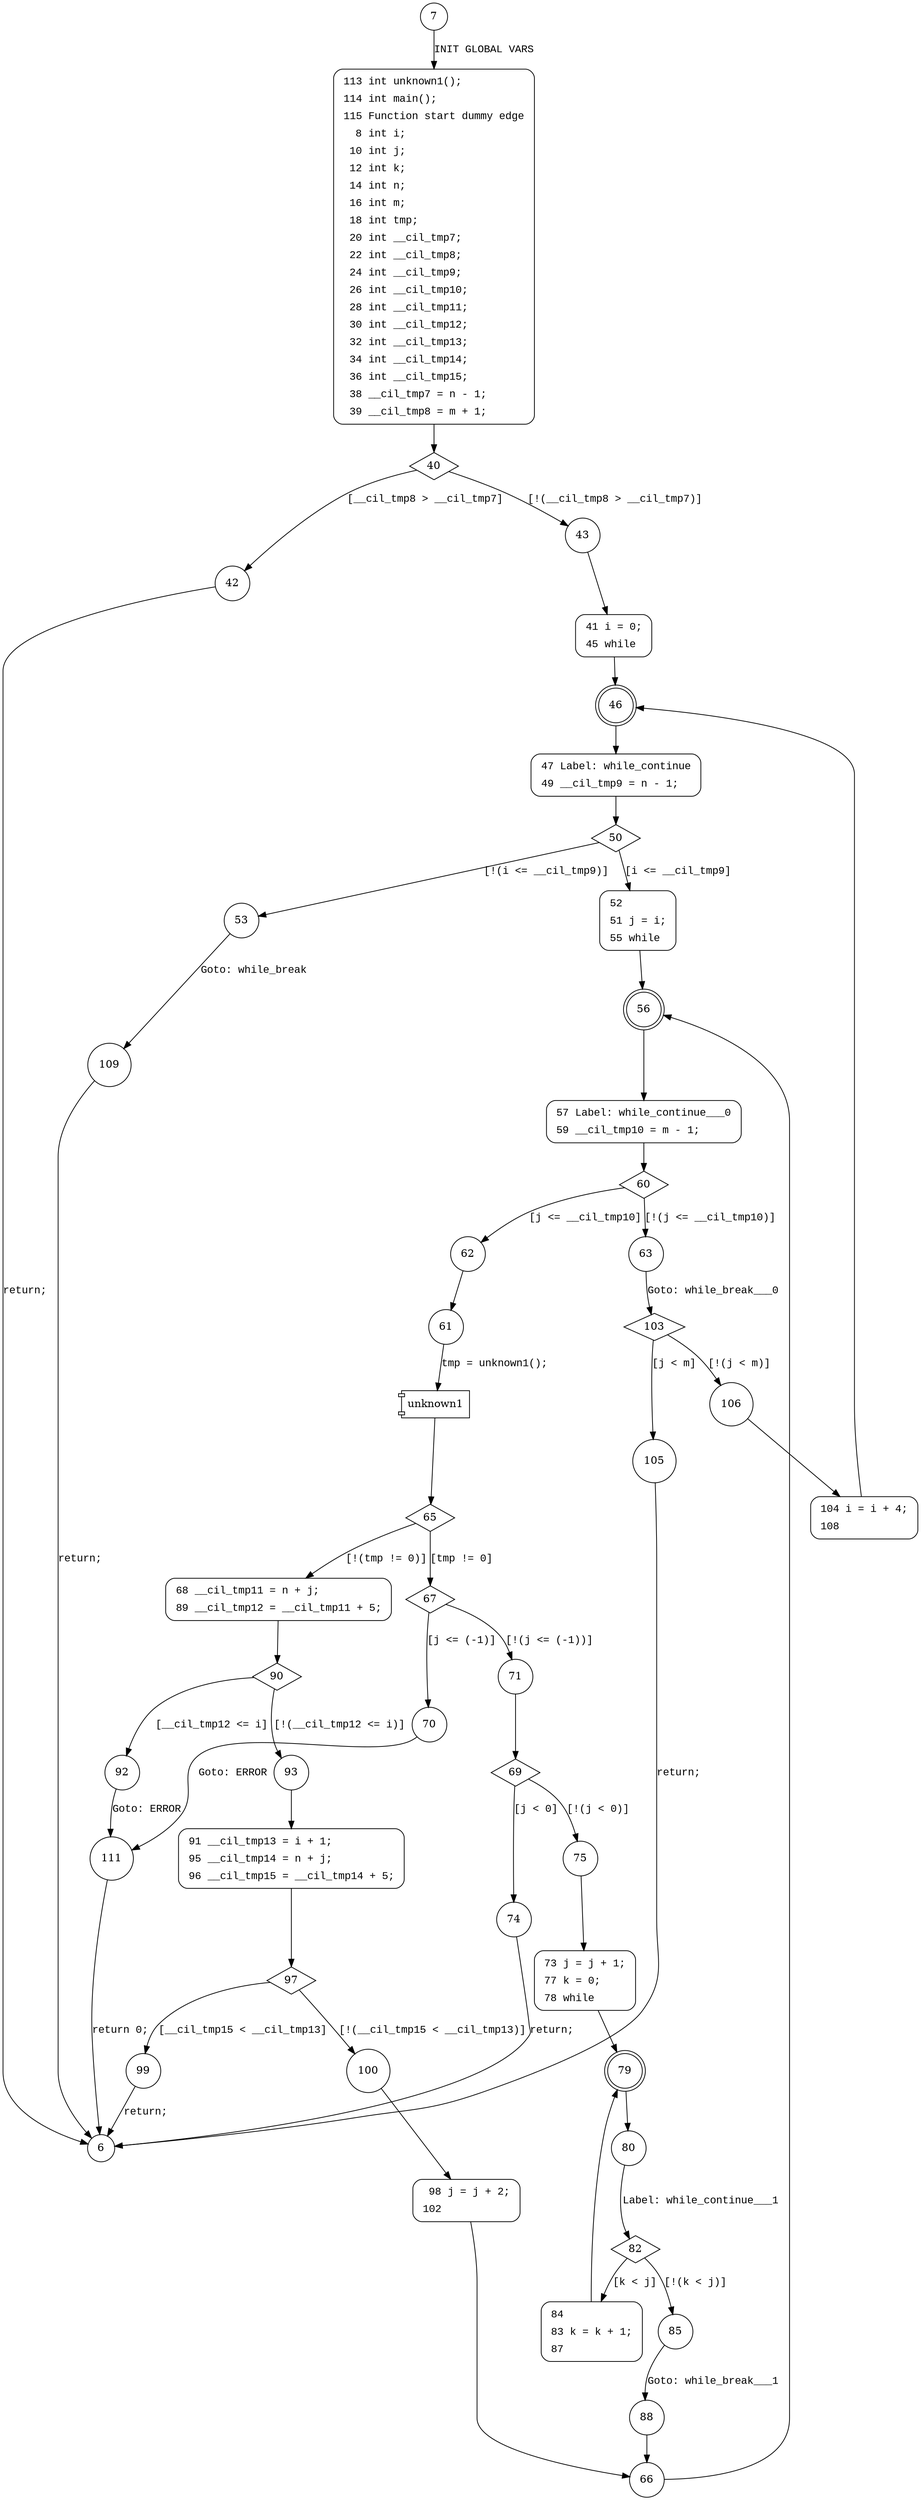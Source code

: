 digraph main {
7 [shape="circle"]
113 [shape="circle"]
40 [shape="diamond"]
43 [shape="circle"]
42 [shape="circle"]
41 [shape="circle"]
46 [shape="doublecircle"]
47 [shape="circle"]
50 [shape="diamond"]
53 [shape="circle"]
52 [shape="circle"]
56 [shape="doublecircle"]
57 [shape="circle"]
60 [shape="diamond"]
63 [shape="circle"]
62 [shape="circle"]
61 [shape="circle"]
65 [shape="diamond"]
68 [shape="circle"]
67 [shape="diamond"]
71 [shape="circle"]
70 [shape="circle"]
111 [shape="circle"]
6 [shape="circle"]
69 [shape="diamond"]
75 [shape="circle"]
74 [shape="circle"]
73 [shape="circle"]
79 [shape="doublecircle"]
80 [shape="circle"]
82 [shape="diamond"]
85 [shape="circle"]
84 [shape="circle"]
88 [shape="circle"]
66 [shape="circle"]
90 [shape="diamond"]
93 [shape="circle"]
92 [shape="circle"]
91 [shape="circle"]
97 [shape="diamond"]
100 [shape="circle"]
99 [shape="circle"]
98 [shape="circle"]
103 [shape="diamond"]
106 [shape="circle"]
105 [shape="circle"]
104 [shape="circle"]
109 [shape="circle"]
113 [style="filled,bold" penwidth="1" fillcolor="white" fontname="Courier New" shape="Mrecord" label=<<table border="0" cellborder="0" cellpadding="3" bgcolor="white"><tr><td align="right">113</td><td align="left">int unknown1();</td></tr><tr><td align="right">114</td><td align="left">int main();</td></tr><tr><td align="right">115</td><td align="left">Function start dummy edge</td></tr><tr><td align="right">8</td><td align="left">int i;</td></tr><tr><td align="right">10</td><td align="left">int j;</td></tr><tr><td align="right">12</td><td align="left">int k;</td></tr><tr><td align="right">14</td><td align="left">int n;</td></tr><tr><td align="right">16</td><td align="left">int m;</td></tr><tr><td align="right">18</td><td align="left">int tmp;</td></tr><tr><td align="right">20</td><td align="left">int __cil_tmp7;</td></tr><tr><td align="right">22</td><td align="left">int __cil_tmp8;</td></tr><tr><td align="right">24</td><td align="left">int __cil_tmp9;</td></tr><tr><td align="right">26</td><td align="left">int __cil_tmp10;</td></tr><tr><td align="right">28</td><td align="left">int __cil_tmp11;</td></tr><tr><td align="right">30</td><td align="left">int __cil_tmp12;</td></tr><tr><td align="right">32</td><td align="left">int __cil_tmp13;</td></tr><tr><td align="right">34</td><td align="left">int __cil_tmp14;</td></tr><tr><td align="right">36</td><td align="left">int __cil_tmp15;</td></tr><tr><td align="right">38</td><td align="left">__cil_tmp7 = n - 1;</td></tr><tr><td align="right">39</td><td align="left">__cil_tmp8 = m + 1;</td></tr></table>>]
113 -> 40[label=""]
41 [style="filled,bold" penwidth="1" fillcolor="white" fontname="Courier New" shape="Mrecord" label=<<table border="0" cellborder="0" cellpadding="3" bgcolor="white"><tr><td align="right">41</td><td align="left">i = 0;</td></tr><tr><td align="right">45</td><td align="left">while</td></tr></table>>]
41 -> 46[label=""]
47 [style="filled,bold" penwidth="1" fillcolor="white" fontname="Courier New" shape="Mrecord" label=<<table border="0" cellborder="0" cellpadding="3" bgcolor="white"><tr><td align="right">47</td><td align="left">Label: while_continue</td></tr><tr><td align="right">49</td><td align="left">__cil_tmp9 = n - 1;</td></tr></table>>]
47 -> 50[label=""]
52 [style="filled,bold" penwidth="1" fillcolor="white" fontname="Courier New" shape="Mrecord" label=<<table border="0" cellborder="0" cellpadding="3" bgcolor="white"><tr><td align="right">52</td><td align="left"></td></tr><tr><td align="right">51</td><td align="left">j = i;</td></tr><tr><td align="right">55</td><td align="left">while</td></tr></table>>]
52 -> 56[label=""]
57 [style="filled,bold" penwidth="1" fillcolor="white" fontname="Courier New" shape="Mrecord" label=<<table border="0" cellborder="0" cellpadding="3" bgcolor="white"><tr><td align="right">57</td><td align="left">Label: while_continue___0</td></tr><tr><td align="right">59</td><td align="left">__cil_tmp10 = m - 1;</td></tr></table>>]
57 -> 60[label=""]
73 [style="filled,bold" penwidth="1" fillcolor="white" fontname="Courier New" shape="Mrecord" label=<<table border="0" cellborder="0" cellpadding="3" bgcolor="white"><tr><td align="right">73</td><td align="left">j = j + 1;</td></tr><tr><td align="right">77</td><td align="left">k = 0;</td></tr><tr><td align="right">78</td><td align="left">while</td></tr></table>>]
73 -> 79[label=""]
84 [style="filled,bold" penwidth="1" fillcolor="white" fontname="Courier New" shape="Mrecord" label=<<table border="0" cellborder="0" cellpadding="3" bgcolor="white"><tr><td align="right">84</td><td align="left"></td></tr><tr><td align="right">83</td><td align="left">k = k + 1;</td></tr><tr><td align="right">87</td><td align="left"></td></tr></table>>]
84 -> 79[label=""]
68 [style="filled,bold" penwidth="1" fillcolor="white" fontname="Courier New" shape="Mrecord" label=<<table border="0" cellborder="0" cellpadding="3" bgcolor="white"><tr><td align="right">68</td><td align="left">__cil_tmp11 = n + j;</td></tr><tr><td align="right">89</td><td align="left">__cil_tmp12 = __cil_tmp11 + 5;</td></tr></table>>]
68 -> 90[label=""]
91 [style="filled,bold" penwidth="1" fillcolor="white" fontname="Courier New" shape="Mrecord" label=<<table border="0" cellborder="0" cellpadding="3" bgcolor="white"><tr><td align="right">91</td><td align="left">__cil_tmp13 = i + 1;</td></tr><tr><td align="right">95</td><td align="left">__cil_tmp14 = n + j;</td></tr><tr><td align="right">96</td><td align="left">__cil_tmp15 = __cil_tmp14 + 5;</td></tr></table>>]
91 -> 97[label=""]
98 [style="filled,bold" penwidth="1" fillcolor="white" fontname="Courier New" shape="Mrecord" label=<<table border="0" cellborder="0" cellpadding="3" bgcolor="white"><tr><td align="right">98</td><td align="left">j = j + 2;</td></tr><tr><td align="right">102</td><td align="left"></td></tr></table>>]
98 -> 66[label=""]
104 [style="filled,bold" penwidth="1" fillcolor="white" fontname="Courier New" shape="Mrecord" label=<<table border="0" cellborder="0" cellpadding="3" bgcolor="white"><tr><td align="right">104</td><td align="left">i = i + 4;</td></tr><tr><td align="right">108</td><td align="left"></td></tr></table>>]
104 -> 46[label=""]
7 -> 113 [label="INIT GLOBAL VARS" fontname="Courier New"]
40 -> 43 [label="[!(__cil_tmp8 > __cil_tmp7)]" fontname="Courier New"]
40 -> 42 [label="[__cil_tmp8 > __cil_tmp7]" fontname="Courier New"]
43 -> 41 [label="" fontname="Courier New"]
46 -> 47 [label="" fontname="Courier New"]
50 -> 53 [label="[!(i <= __cil_tmp9)]" fontname="Courier New"]
50 -> 52 [label="[i <= __cil_tmp9]" fontname="Courier New"]
56 -> 57 [label="" fontname="Courier New"]
60 -> 63 [label="[!(j <= __cil_tmp10)]" fontname="Courier New"]
60 -> 62 [label="[j <= __cil_tmp10]" fontname="Courier New"]
100001 [shape="component" label="unknown1"]
61 -> 100001 [label="tmp = unknown1();" fontname="Courier New"]
100001 -> 65 [label="" fontname="Courier New"]
65 -> 68 [label="[!(tmp != 0)]" fontname="Courier New"]
65 -> 67 [label="[tmp != 0]" fontname="Courier New"]
67 -> 71 [label="[!(j <= (-1))]" fontname="Courier New"]
67 -> 70 [label="[j <= (-1)]" fontname="Courier New"]
111 -> 6 [label="return 0;" fontname="Courier New"]
69 -> 75 [label="[!(j < 0)]" fontname="Courier New"]
69 -> 74 [label="[j < 0]" fontname="Courier New"]
75 -> 73 [label="" fontname="Courier New"]
79 -> 80 [label="" fontname="Courier New"]
82 -> 85 [label="[!(k < j)]" fontname="Courier New"]
82 -> 84 [label="[k < j]" fontname="Courier New"]
85 -> 88 [label="Goto: while_break___1" fontname="Courier New"]
66 -> 56 [label="" fontname="Courier New"]
90 -> 93 [label="[!(__cil_tmp12 <= i)]" fontname="Courier New"]
90 -> 92 [label="[__cil_tmp12 <= i]" fontname="Courier New"]
93 -> 91 [label="" fontname="Courier New"]
97 -> 100 [label="[!(__cil_tmp15 < __cil_tmp13)]" fontname="Courier New"]
97 -> 99 [label="[__cil_tmp15 < __cil_tmp13]" fontname="Courier New"]
100 -> 98 [label="" fontname="Courier New"]
63 -> 103 [label="Goto: while_break___0" fontname="Courier New"]
103 -> 106 [label="[!(j < m)]" fontname="Courier New"]
103 -> 105 [label="[j < m]" fontname="Courier New"]
106 -> 104 [label="" fontname="Courier New"]
53 -> 109 [label="Goto: while_break" fontname="Courier New"]
42 -> 6 [label="return;" fontname="Courier New"]
62 -> 61 [label="" fontname="Courier New"]
70 -> 111 [label="Goto: ERROR" fontname="Courier New"]
71 -> 69 [label="" fontname="Courier New"]
74 -> 6 [label="return;" fontname="Courier New"]
80 -> 82 [label="Label: while_continue___1" fontname="Courier New"]
88 -> 66 [label="" fontname="Courier New"]
92 -> 111 [label="Goto: ERROR" fontname="Courier New"]
99 -> 6 [label="return;" fontname="Courier New"]
105 -> 6 [label="return;" fontname="Courier New"]
109 -> 6 [label="return;" fontname="Courier New"]
}